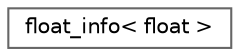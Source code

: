 digraph "类继承关系图"
{
 // LATEX_PDF_SIZE
  bgcolor="transparent";
  edge [fontname=Helvetica,fontsize=10,labelfontname=Helvetica,labelfontsize=10];
  node [fontname=Helvetica,fontsize=10,shape=box,height=0.2,width=0.4];
  rankdir="LR";
  Node0 [id="Node000000",label="float_info\< float \>",height=0.2,width=0.4,color="grey40", fillcolor="white", style="filled",URL="$structdetail_1_1dragonbox_1_1float__info_3_01float_01_4.html",tooltip=" "];
}
